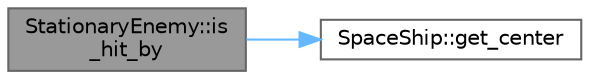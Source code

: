 digraph "StationaryEnemy::is_hit_by"
{
 // LATEX_PDF_SIZE
  bgcolor="transparent";
  edge [fontname=Helvetica,fontsize=10,labelfontname=Helvetica,labelfontsize=10];
  node [fontname=Helvetica,fontsize=10,shape=box,height=0.2,width=0.4];
  rankdir="LR";
  Node1 [id="Node000001",label="StationaryEnemy::is\l_hit_by",height=0.2,width=0.4,color="gray40", fillcolor="grey60", style="filled", fontcolor="black",tooltip=" "];
  Node1 -> Node2 [id="edge1_Node000001_Node000002",color="steelblue1",style="solid",tooltip=" "];
  Node2 [id="Node000002",label="SpaceShip::get_center",height=0.2,width=0.4,color="grey40", fillcolor="white", style="filled",URL="$class_space_ship.html#aa3d94b1bdeda38f747ee8ab225562d5f",tooltip=" "];
}
